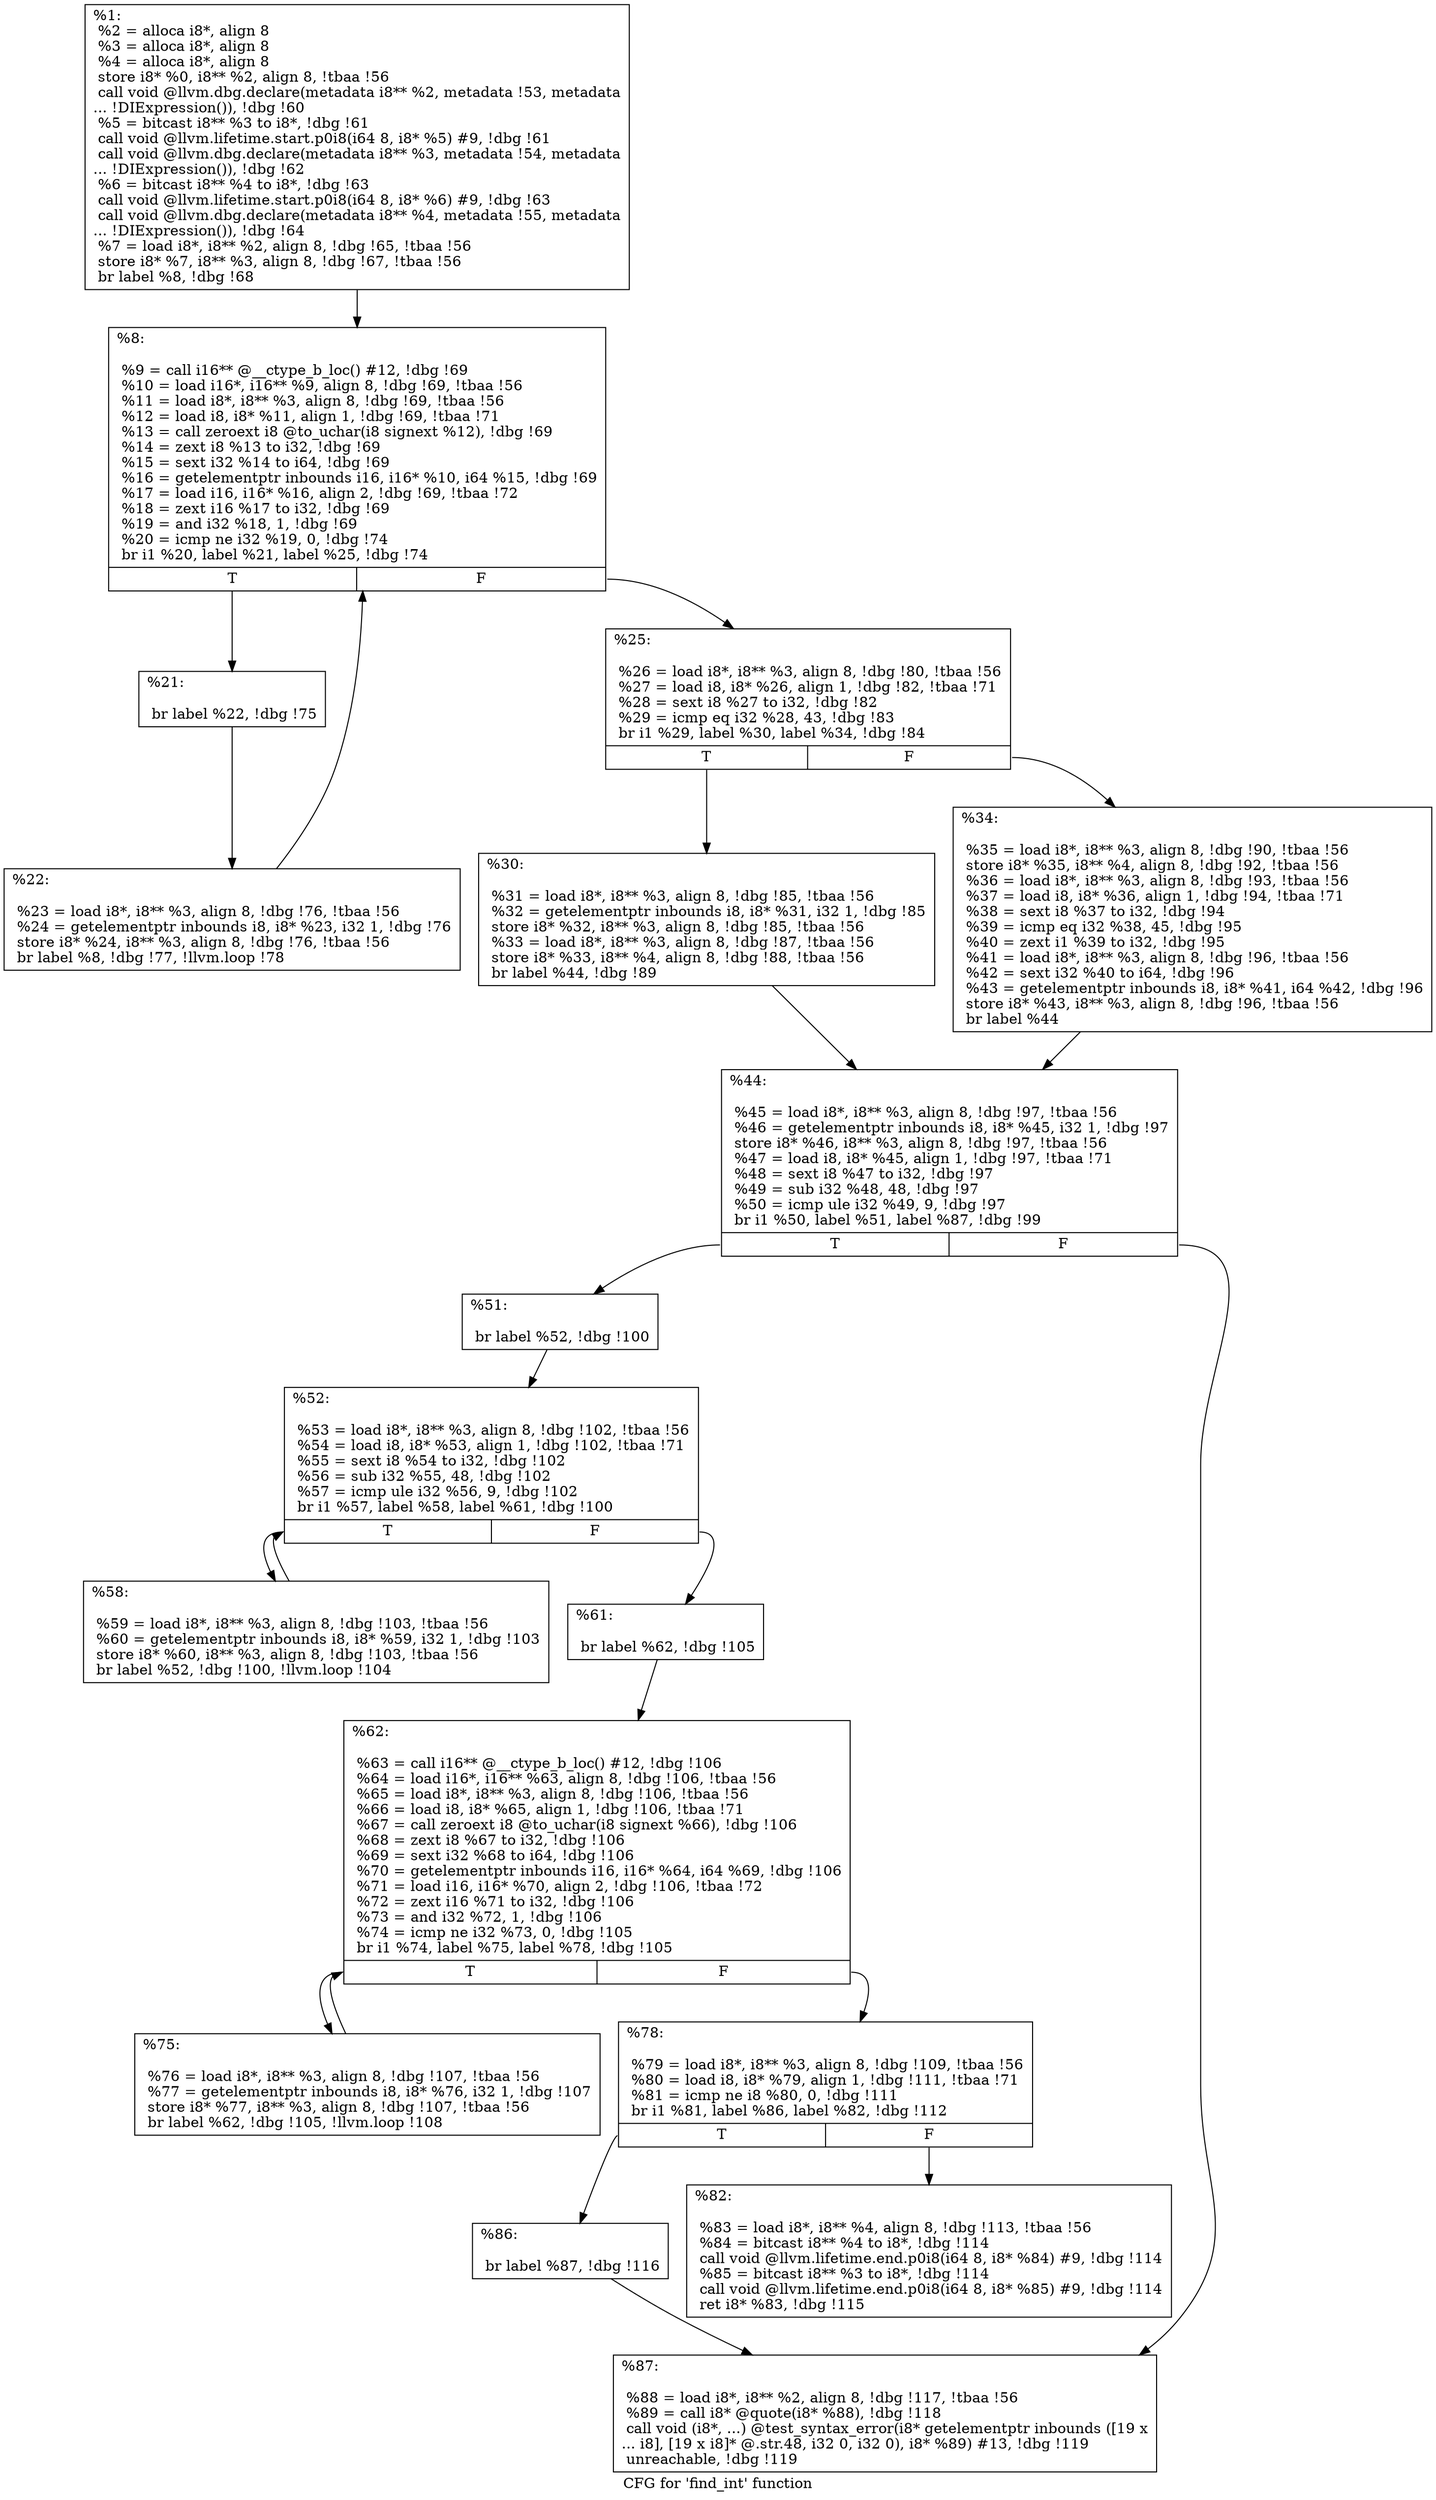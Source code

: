 digraph "CFG for 'find_int' function" {
	label="CFG for 'find_int' function";

	Node0x1a25030 [shape=record,label="{%1:\l  %2 = alloca i8*, align 8\l  %3 = alloca i8*, align 8\l  %4 = alloca i8*, align 8\l  store i8* %0, i8** %2, align 8, !tbaa !56\l  call void @llvm.dbg.declare(metadata i8** %2, metadata !53, metadata\l... !DIExpression()), !dbg !60\l  %5 = bitcast i8** %3 to i8*, !dbg !61\l  call void @llvm.lifetime.start.p0i8(i64 8, i8* %5) #9, !dbg !61\l  call void @llvm.dbg.declare(metadata i8** %3, metadata !54, metadata\l... !DIExpression()), !dbg !62\l  %6 = bitcast i8** %4 to i8*, !dbg !63\l  call void @llvm.lifetime.start.p0i8(i64 8, i8* %6) #9, !dbg !63\l  call void @llvm.dbg.declare(metadata i8** %4, metadata !55, metadata\l... !DIExpression()), !dbg !64\l  %7 = load i8*, i8** %2, align 8, !dbg !65, !tbaa !56\l  store i8* %7, i8** %3, align 8, !dbg !67, !tbaa !56\l  br label %8, !dbg !68\l}"];
	Node0x1a25030 -> Node0x1a53050;
	Node0x1a53050 [shape=record,label="{%8:\l\l  %9 = call i16** @__ctype_b_loc() #12, !dbg !69\l  %10 = load i16*, i16** %9, align 8, !dbg !69, !tbaa !56\l  %11 = load i8*, i8** %3, align 8, !dbg !69, !tbaa !56\l  %12 = load i8, i8* %11, align 1, !dbg !69, !tbaa !71\l  %13 = call zeroext i8 @to_uchar(i8 signext %12), !dbg !69\l  %14 = zext i8 %13 to i32, !dbg !69\l  %15 = sext i32 %14 to i64, !dbg !69\l  %16 = getelementptr inbounds i16, i16* %10, i64 %15, !dbg !69\l  %17 = load i16, i16* %16, align 2, !dbg !69, !tbaa !72\l  %18 = zext i16 %17 to i32, !dbg !69\l  %19 = and i32 %18, 1, !dbg !69\l  %20 = icmp ne i32 %19, 0, !dbg !74\l  br i1 %20, label %21, label %25, !dbg !74\l|{<s0>T|<s1>F}}"];
	Node0x1a53050:s0 -> Node0x1a530a0;
	Node0x1a53050:s1 -> Node0x1a53140;
	Node0x1a530a0 [shape=record,label="{%21:\l\l  br label %22, !dbg !75\l}"];
	Node0x1a530a0 -> Node0x1a530f0;
	Node0x1a530f0 [shape=record,label="{%22:\l\l  %23 = load i8*, i8** %3, align 8, !dbg !76, !tbaa !56\l  %24 = getelementptr inbounds i8, i8* %23, i32 1, !dbg !76\l  store i8* %24, i8** %3, align 8, !dbg !76, !tbaa !56\l  br label %8, !dbg !77, !llvm.loop !78\l}"];
	Node0x1a530f0 -> Node0x1a53050;
	Node0x1a53140 [shape=record,label="{%25:\l\l  %26 = load i8*, i8** %3, align 8, !dbg !80, !tbaa !56\l  %27 = load i8, i8* %26, align 1, !dbg !82, !tbaa !71\l  %28 = sext i8 %27 to i32, !dbg !82\l  %29 = icmp eq i32 %28, 43, !dbg !83\l  br i1 %29, label %30, label %34, !dbg !84\l|{<s0>T|<s1>F}}"];
	Node0x1a53140:s0 -> Node0x1a53190;
	Node0x1a53140:s1 -> Node0x1a531e0;
	Node0x1a53190 [shape=record,label="{%30:\l\l  %31 = load i8*, i8** %3, align 8, !dbg !85, !tbaa !56\l  %32 = getelementptr inbounds i8, i8* %31, i32 1, !dbg !85\l  store i8* %32, i8** %3, align 8, !dbg !85, !tbaa !56\l  %33 = load i8*, i8** %3, align 8, !dbg !87, !tbaa !56\l  store i8* %33, i8** %4, align 8, !dbg !88, !tbaa !56\l  br label %44, !dbg !89\l}"];
	Node0x1a53190 -> Node0x1a53230;
	Node0x1a531e0 [shape=record,label="{%34:\l\l  %35 = load i8*, i8** %3, align 8, !dbg !90, !tbaa !56\l  store i8* %35, i8** %4, align 8, !dbg !92, !tbaa !56\l  %36 = load i8*, i8** %3, align 8, !dbg !93, !tbaa !56\l  %37 = load i8, i8* %36, align 1, !dbg !94, !tbaa !71\l  %38 = sext i8 %37 to i32, !dbg !94\l  %39 = icmp eq i32 %38, 45, !dbg !95\l  %40 = zext i1 %39 to i32, !dbg !95\l  %41 = load i8*, i8** %3, align 8, !dbg !96, !tbaa !56\l  %42 = sext i32 %40 to i64, !dbg !96\l  %43 = getelementptr inbounds i8, i8* %41, i64 %42, !dbg !96\l  store i8* %43, i8** %3, align 8, !dbg !96, !tbaa !56\l  br label %44\l}"];
	Node0x1a531e0 -> Node0x1a53230;
	Node0x1a53230 [shape=record,label="{%44:\l\l  %45 = load i8*, i8** %3, align 8, !dbg !97, !tbaa !56\l  %46 = getelementptr inbounds i8, i8* %45, i32 1, !dbg !97\l  store i8* %46, i8** %3, align 8, !dbg !97, !tbaa !56\l  %47 = load i8, i8* %45, align 1, !dbg !97, !tbaa !71\l  %48 = sext i8 %47 to i32, !dbg !97\l  %49 = sub i32 %48, 48, !dbg !97\l  %50 = icmp ule i32 %49, 9, !dbg !97\l  br i1 %50, label %51, label %87, !dbg !99\l|{<s0>T|<s1>F}}"];
	Node0x1a53230:s0 -> Node0x1a53280;
	Node0x1a53230:s1 -> Node0x1a53550;
	Node0x1a53280 [shape=record,label="{%51:\l\l  br label %52, !dbg !100\l}"];
	Node0x1a53280 -> Node0x1a532d0;
	Node0x1a532d0 [shape=record,label="{%52:\l\l  %53 = load i8*, i8** %3, align 8, !dbg !102, !tbaa !56\l  %54 = load i8, i8* %53, align 1, !dbg !102, !tbaa !71\l  %55 = sext i8 %54 to i32, !dbg !102\l  %56 = sub i32 %55, 48, !dbg !102\l  %57 = icmp ule i32 %56, 9, !dbg !102\l  br i1 %57, label %58, label %61, !dbg !100\l|{<s0>T|<s1>F}}"];
	Node0x1a532d0:s0 -> Node0x1a53320;
	Node0x1a532d0:s1 -> Node0x1a53370;
	Node0x1a53320 [shape=record,label="{%58:\l\l  %59 = load i8*, i8** %3, align 8, !dbg !103, !tbaa !56\l  %60 = getelementptr inbounds i8, i8* %59, i32 1, !dbg !103\l  store i8* %60, i8** %3, align 8, !dbg !103, !tbaa !56\l  br label %52, !dbg !100, !llvm.loop !104\l}"];
	Node0x1a53320 -> Node0x1a532d0;
	Node0x1a53370 [shape=record,label="{%61:\l\l  br label %62, !dbg !105\l}"];
	Node0x1a53370 -> Node0x1a533c0;
	Node0x1a533c0 [shape=record,label="{%62:\l\l  %63 = call i16** @__ctype_b_loc() #12, !dbg !106\l  %64 = load i16*, i16** %63, align 8, !dbg !106, !tbaa !56\l  %65 = load i8*, i8** %3, align 8, !dbg !106, !tbaa !56\l  %66 = load i8, i8* %65, align 1, !dbg !106, !tbaa !71\l  %67 = call zeroext i8 @to_uchar(i8 signext %66), !dbg !106\l  %68 = zext i8 %67 to i32, !dbg !106\l  %69 = sext i32 %68 to i64, !dbg !106\l  %70 = getelementptr inbounds i16, i16* %64, i64 %69, !dbg !106\l  %71 = load i16, i16* %70, align 2, !dbg !106, !tbaa !72\l  %72 = zext i16 %71 to i32, !dbg !106\l  %73 = and i32 %72, 1, !dbg !106\l  %74 = icmp ne i32 %73, 0, !dbg !105\l  br i1 %74, label %75, label %78, !dbg !105\l|{<s0>T|<s1>F}}"];
	Node0x1a533c0:s0 -> Node0x1a53410;
	Node0x1a533c0:s1 -> Node0x1a53460;
	Node0x1a53410 [shape=record,label="{%75:\l\l  %76 = load i8*, i8** %3, align 8, !dbg !107, !tbaa !56\l  %77 = getelementptr inbounds i8, i8* %76, i32 1, !dbg !107\l  store i8* %77, i8** %3, align 8, !dbg !107, !tbaa !56\l  br label %62, !dbg !105, !llvm.loop !108\l}"];
	Node0x1a53410 -> Node0x1a533c0;
	Node0x1a53460 [shape=record,label="{%78:\l\l  %79 = load i8*, i8** %3, align 8, !dbg !109, !tbaa !56\l  %80 = load i8, i8* %79, align 1, !dbg !111, !tbaa !71\l  %81 = icmp ne i8 %80, 0, !dbg !111\l  br i1 %81, label %86, label %82, !dbg !112\l|{<s0>T|<s1>F}}"];
	Node0x1a53460:s0 -> Node0x1a53500;
	Node0x1a53460:s1 -> Node0x1a534b0;
	Node0x1a534b0 [shape=record,label="{%82:\l\l  %83 = load i8*, i8** %4, align 8, !dbg !113, !tbaa !56\l  %84 = bitcast i8** %4 to i8*, !dbg !114\l  call void @llvm.lifetime.end.p0i8(i64 8, i8* %84) #9, !dbg !114\l  %85 = bitcast i8** %3 to i8*, !dbg !114\l  call void @llvm.lifetime.end.p0i8(i64 8, i8* %85) #9, !dbg !114\l  ret i8* %83, !dbg !115\l}"];
	Node0x1a53500 [shape=record,label="{%86:\l\l  br label %87, !dbg !116\l}"];
	Node0x1a53500 -> Node0x1a53550;
	Node0x1a53550 [shape=record,label="{%87:\l\l  %88 = load i8*, i8** %2, align 8, !dbg !117, !tbaa !56\l  %89 = call i8* @quote(i8* %88), !dbg !118\l  call void (i8*, ...) @test_syntax_error(i8* getelementptr inbounds ([19 x\l... i8], [19 x i8]* @.str.48, i32 0, i32 0), i8* %89) #13, !dbg !119\l  unreachable, !dbg !119\l}"];
}
